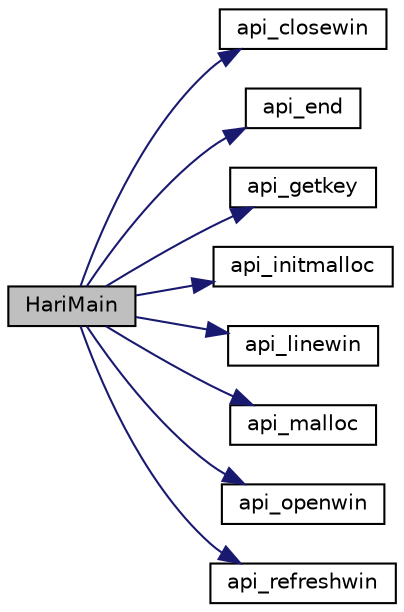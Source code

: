 digraph "HariMain"
{
 // LATEX_PDF_SIZE
  edge [fontname="Helvetica",fontsize="10",labelfontname="Helvetica",labelfontsize="10"];
  node [fontname="Helvetica",fontsize="10",shape=record];
  rankdir="LR";
  Node1 [label="HariMain",height=0.2,width=0.4,color="black", fillcolor="grey75", style="filled", fontcolor="black",tooltip=" "];
  Node1 -> Node2 [color="midnightblue",fontsize="10",style="solid",fontname="Helvetica"];
  Node2 [label="api_closewin",height=0.2,width=0.4,color="black", fillcolor="white", style="filled",URL="$apilib_8h.html#aed5545eaba9d012e841709fa8349407f",tooltip="ウインドウを閉じます"];
  Node1 -> Node3 [color="midnightblue",fontsize="10",style="solid",fontname="Helvetica"];
  Node3 [label="api_end",height=0.2,width=0.4,color="black", fillcolor="white", style="filled",URL="$apilib_8h.html#ad75f3bbaa1d5c628c07566f9eba2dba3",tooltip="終了API"];
  Node1 -> Node4 [color="midnightblue",fontsize="10",style="solid",fontname="Helvetica"];
  Node4 [label="api_getkey",height=0.2,width=0.4,color="black", fillcolor="white", style="filled",URL="$apilib_8h.html#a3140d6ff11e61bca4fb683b070bfd836",tooltip="キー入力を受け付けます"];
  Node1 -> Node5 [color="midnightblue",fontsize="10",style="solid",fontname="Helvetica"];
  Node5 [label="api_initmalloc",height=0.2,width=0.4,color="black", fillcolor="white", style="filled",URL="$apilib_8h.html#a2441c5574e36da0c19e2c0a47aea295e",tooltip="メモリマネージャの初期化を行う"];
  Node1 -> Node6 [color="midnightblue",fontsize="10",style="solid",fontname="Helvetica"];
  Node6 [label="api_linewin",height=0.2,width=0.4,color="black", fillcolor="white", style="filled",URL="$apilib_8h.html#a2b593e4e5ea81664266fb89778be10a5",tooltip="ウインドウに線を引きます"];
  Node1 -> Node7 [color="midnightblue",fontsize="10",style="solid",fontname="Helvetica"];
  Node7 [label="api_malloc",height=0.2,width=0.4,color="black", fillcolor="white", style="filled",URL="$apilib_8h.html#a0179a3e4366c71d17f9bdbf27042f6ec",tooltip="指定サイズのメモリを確保する"];
  Node1 -> Node8 [color="midnightblue",fontsize="10",style="solid",fontname="Helvetica"];
  Node8 [label="api_openwin",height=0.2,width=0.4,color="black", fillcolor="white", style="filled",URL="$apilib_8h.html#afdd7af308e25e9174f9a5d8544a5874a",tooltip="ウインドウを生成する"];
  Node1 -> Node9 [color="midnightblue",fontsize="10",style="solid",fontname="Helvetica"];
  Node9 [label="api_refreshwin",height=0.2,width=0.4,color="black", fillcolor="white", style="filled",URL="$apilib_8h.html#a18d54e0d52c16733738a357e44c4e22c",tooltip="ウインドウのリフレッシュを行う オートリフレッシュ無効時にはこの関数でマニュアルリフレッシュを行ってください オートリフレッシュ無効化の方法はウインドウIDをインクリメントしてください"];
}
